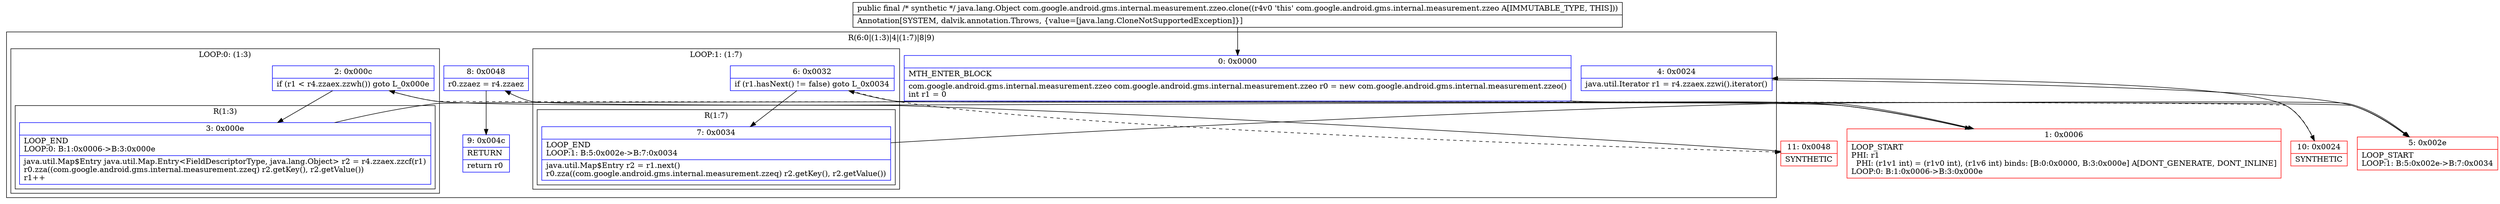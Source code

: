digraph "CFG forcom.google.android.gms.internal.measurement.zzeo.clone()Ljava\/lang\/Object;" {
subgraph cluster_Region_1578087058 {
label = "R(6:0|(1:3)|4|(1:7)|8|9)";
node [shape=record,color=blue];
Node_0 [shape=record,label="{0\:\ 0x0000|MTH_ENTER_BLOCK\l|com.google.android.gms.internal.measurement.zzeo com.google.android.gms.internal.measurement.zzeo r0 = new com.google.android.gms.internal.measurement.zzeo()\lint r1 = 0\l}"];
subgraph cluster_LoopRegion_1089393445 {
label = "LOOP:0: (1:3)";
node [shape=record,color=blue];
Node_2 [shape=record,label="{2\:\ 0x000c|if (r1 \< r4.zzaex.zzwh()) goto L_0x000e\l}"];
subgraph cluster_Region_540777785 {
label = "R(1:3)";
node [shape=record,color=blue];
Node_3 [shape=record,label="{3\:\ 0x000e|LOOP_END\lLOOP:0: B:1:0x0006\-\>B:3:0x000e\l|java.util.Map$Entry java.util.Map.Entry\<FieldDescriptorType, java.lang.Object\> r2 = r4.zzaex.zzcf(r1)\lr0.zza((com.google.android.gms.internal.measurement.zzeq) r2.getKey(), r2.getValue())\lr1++\l}"];
}
}
Node_4 [shape=record,label="{4\:\ 0x0024|java.util.Iterator r1 = r4.zzaex.zzwi().iterator()\l}"];
subgraph cluster_LoopRegion_1552346268 {
label = "LOOP:1: (1:7)";
node [shape=record,color=blue];
Node_6 [shape=record,label="{6\:\ 0x0032|if (r1.hasNext() != false) goto L_0x0034\l}"];
subgraph cluster_Region_2138107734 {
label = "R(1:7)";
node [shape=record,color=blue];
Node_7 [shape=record,label="{7\:\ 0x0034|LOOP_END\lLOOP:1: B:5:0x002e\-\>B:7:0x0034\l|java.util.Map$Entry r2 = r1.next()\lr0.zza((com.google.android.gms.internal.measurement.zzeq) r2.getKey(), r2.getValue())\l}"];
}
}
Node_8 [shape=record,label="{8\:\ 0x0048|r0.zzaez = r4.zzaez\l}"];
Node_9 [shape=record,label="{9\:\ 0x004c|RETURN\l|return r0\l}"];
}
Node_1 [shape=record,color=red,label="{1\:\ 0x0006|LOOP_START\lPHI: r1 \l  PHI: (r1v1 int) = (r1v0 int), (r1v6 int) binds: [B:0:0x0000, B:3:0x000e] A[DONT_GENERATE, DONT_INLINE]\lLOOP:0: B:1:0x0006\-\>B:3:0x000e\l}"];
Node_5 [shape=record,color=red,label="{5\:\ 0x002e|LOOP_START\lLOOP:1: B:5:0x002e\-\>B:7:0x0034\l}"];
Node_10 [shape=record,color=red,label="{10\:\ 0x0024|SYNTHETIC\l}"];
Node_11 [shape=record,color=red,label="{11\:\ 0x0048|SYNTHETIC\l}"];
MethodNode[shape=record,label="{public final \/* synthetic *\/ java.lang.Object com.google.android.gms.internal.measurement.zzeo.clone((r4v0 'this' com.google.android.gms.internal.measurement.zzeo A[IMMUTABLE_TYPE, THIS]))  | Annotation[SYSTEM, dalvik.annotation.Throws, \{value=[java.lang.CloneNotSupportedException]\}]\l}"];
MethodNode -> Node_0;
Node_0 -> Node_1;
Node_2 -> Node_3;
Node_2 -> Node_10[style=dashed];
Node_3 -> Node_1;
Node_4 -> Node_5;
Node_6 -> Node_7;
Node_6 -> Node_11[style=dashed];
Node_7 -> Node_5;
Node_8 -> Node_9;
Node_1 -> Node_2;
Node_5 -> Node_6;
Node_10 -> Node_4;
Node_11 -> Node_8;
}

